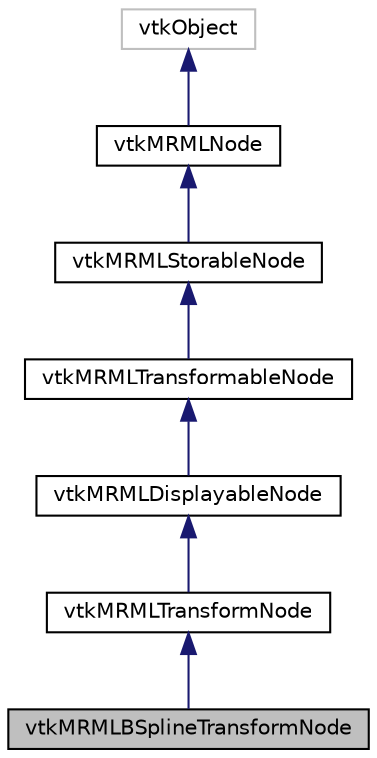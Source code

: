 digraph "vtkMRMLBSplineTransformNode"
{
  bgcolor="transparent";
  edge [fontname="Helvetica",fontsize="10",labelfontname="Helvetica",labelfontsize="10"];
  node [fontname="Helvetica",fontsize="10",shape=record];
  Node0 [label="vtkMRMLBSplineTransformNode",height=0.2,width=0.4,color="black", fillcolor="grey75", style="filled", fontcolor="black"];
  Node1 -> Node0 [dir="back",color="midnightblue",fontsize="10",style="solid",fontname="Helvetica"];
  Node1 [label="vtkMRMLTransformNode",height=0.2,width=0.4,color="black",URL="$classvtkMRMLTransformNode.html",tooltip="MRML node for representing a transformation between this node space and a parent node space..."];
  Node2 -> Node1 [dir="back",color="midnightblue",fontsize="10",style="solid",fontname="Helvetica"];
  Node2 [label="vtkMRMLDisplayableNode",height=0.2,width=0.4,color="black",URL="$classvtkMRMLDisplayableNode.html"];
  Node3 -> Node2 [dir="back",color="midnightblue",fontsize="10",style="solid",fontname="Helvetica"];
  Node3 [label="vtkMRMLTransformableNode",height=0.2,width=0.4,color="black",URL="$classvtkMRMLTransformableNode.html",tooltip="MRML node for representing a node with a tranform. "];
  Node4 -> Node3 [dir="back",color="midnightblue",fontsize="10",style="solid",fontname="Helvetica"];
  Node4 [label="vtkMRMLStorableNode",height=0.2,width=0.4,color="black",URL="$classvtkMRMLStorableNode.html",tooltip="MRML node to represent a 3D surface model. "];
  Node5 -> Node4 [dir="back",color="midnightblue",fontsize="10",style="solid",fontname="Helvetica"];
  Node5 [label="vtkMRMLNode",height=0.2,width=0.4,color="black",URL="$classvtkMRMLNode.html",tooltip="Abstract Superclass for all specific types of MRML nodes. "];
  Node6 -> Node5 [dir="back",color="midnightblue",fontsize="10",style="solid",fontname="Helvetica"];
  Node6 [label="vtkObject",height=0.2,width=0.4,color="grey75"];
}
